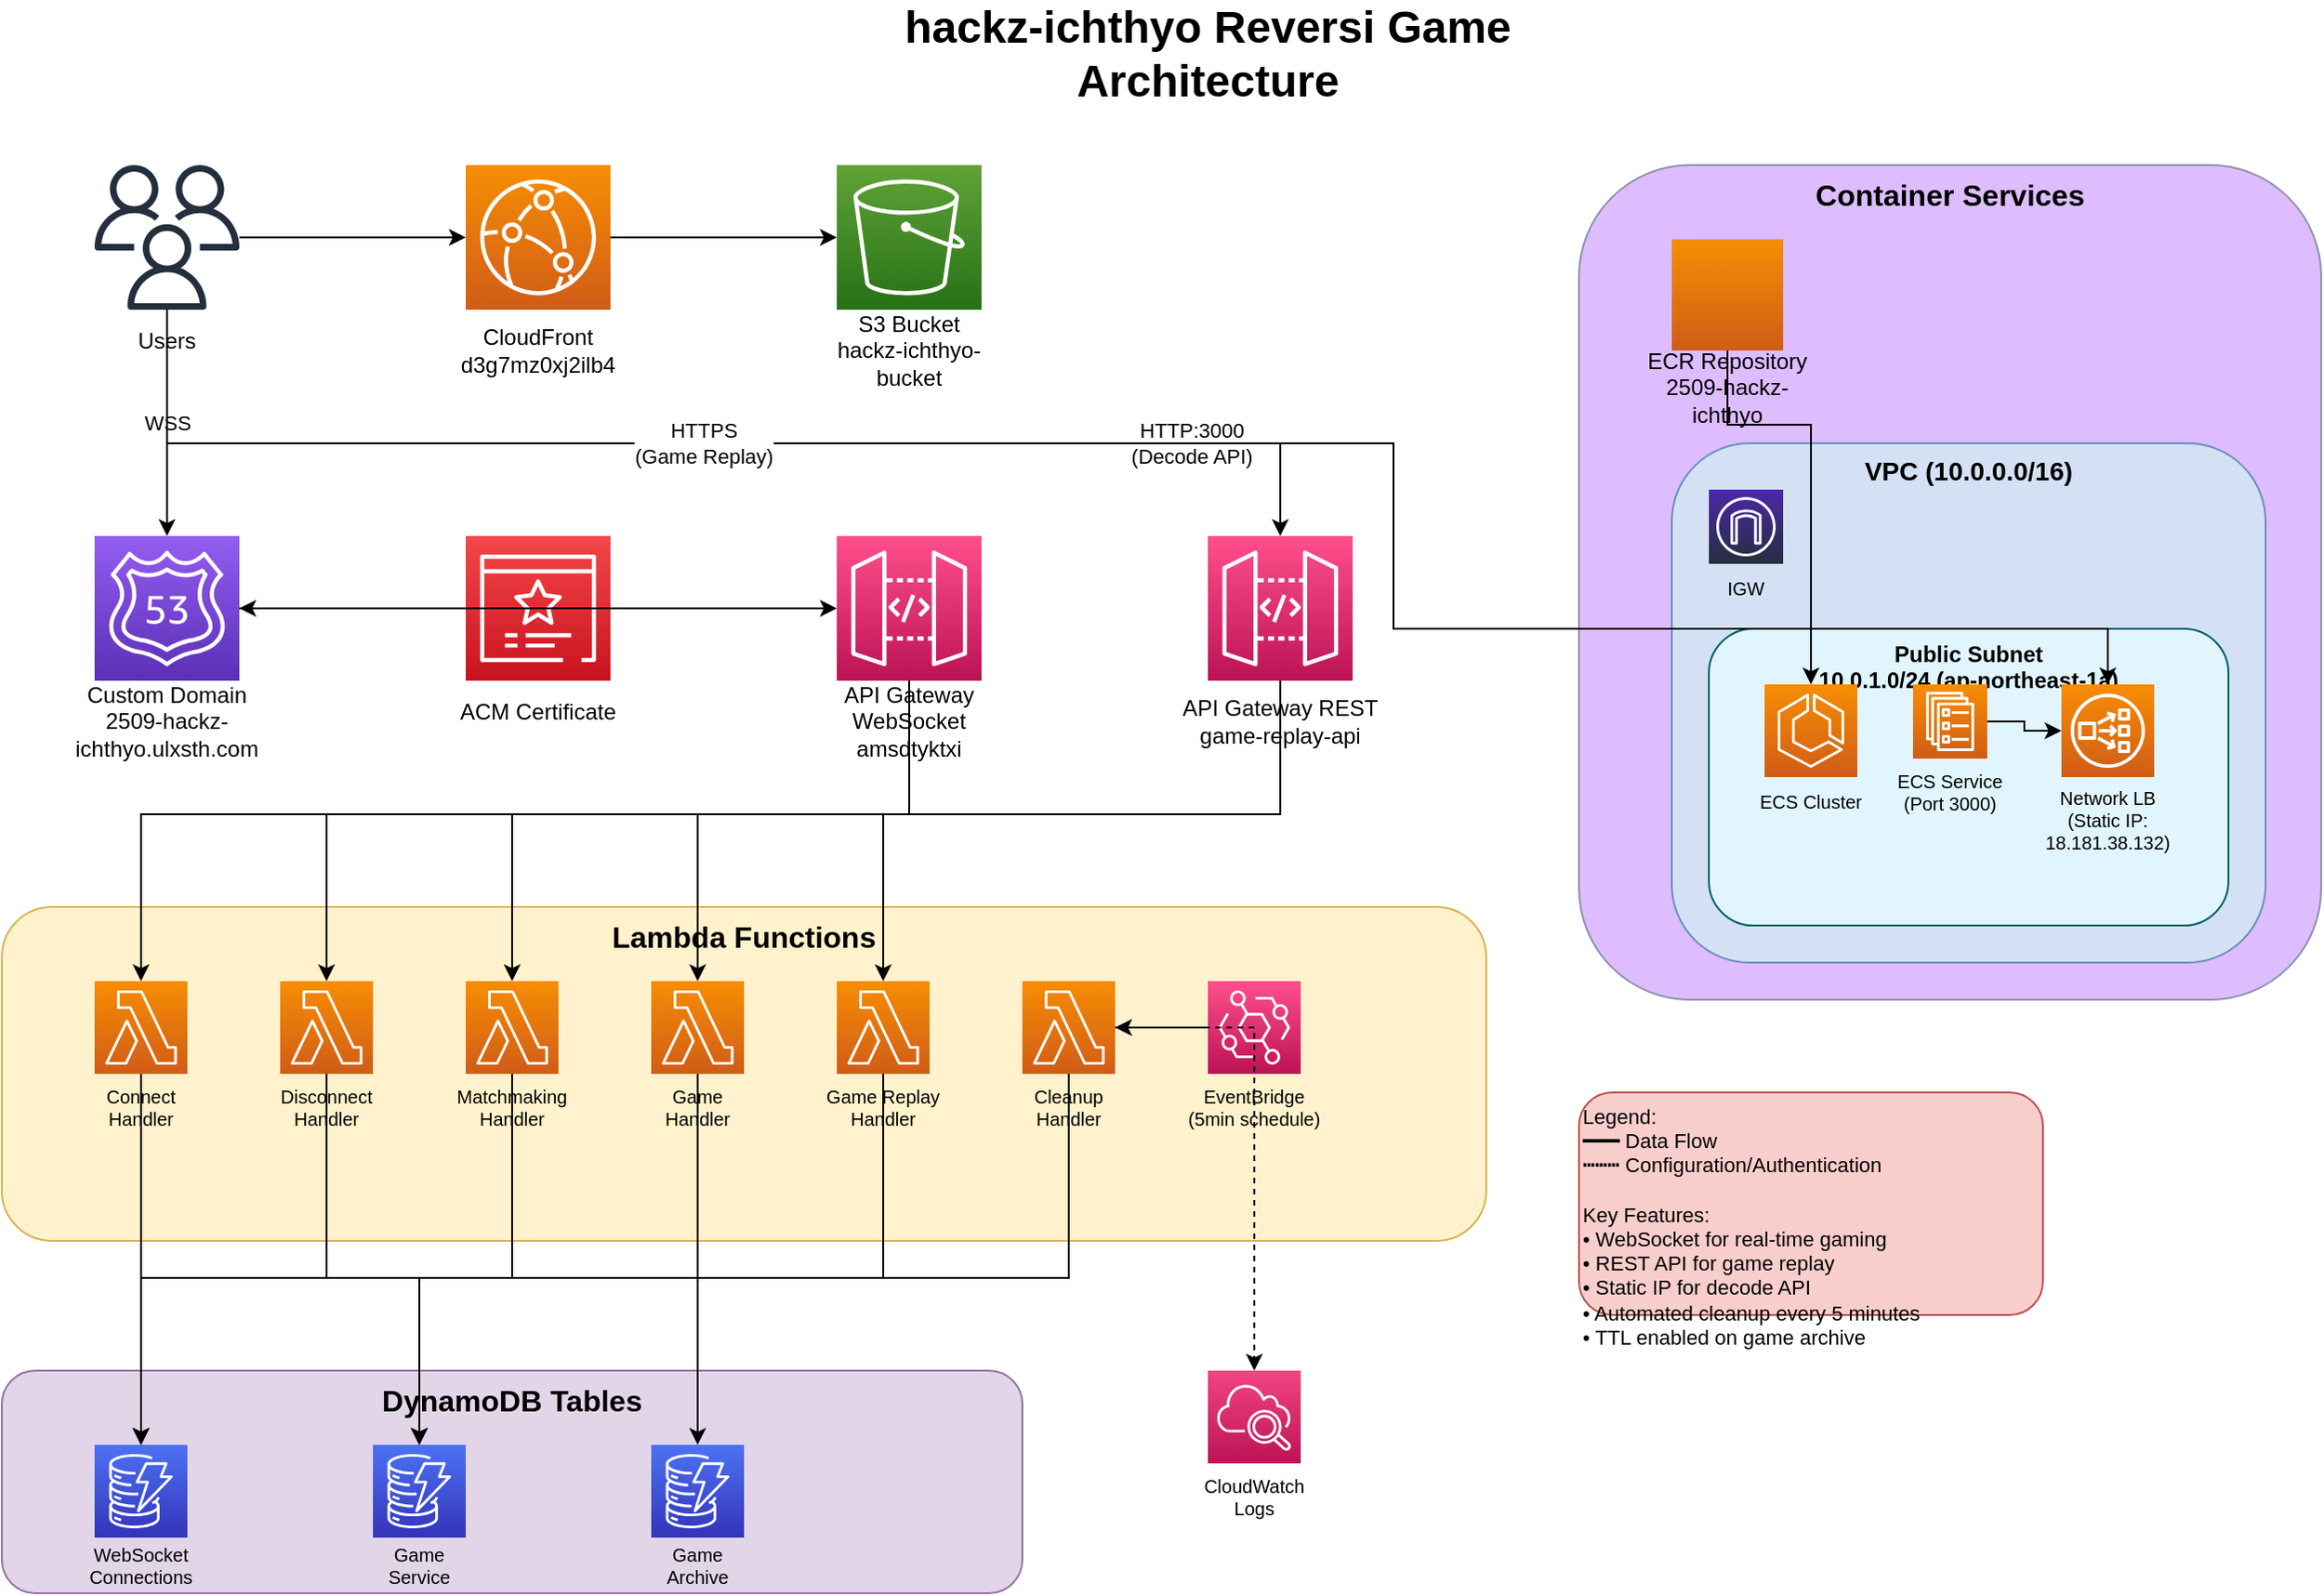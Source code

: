 <?xml version="1.0" encoding="UTF-8"?>
<mxfile version="24.7.17" type="device">
  <diagram name="hackz-ichthyo AWS Architecture" id="aws-architecture">
    <mxGraphModel dx="2074" dy="1114" grid="1" gridSize="10" guides="1" tooltips="1" connect="1" arrows="1" fold="1" page="1" pageScale="1" pageWidth="1654" pageHeight="2336" math="0" shadow="0">
      <root>
        <mxCell id="0"/>
        <mxCell id="1" parent="0"/>
        
        <!-- Title -->
        <mxCell id="title" value="hackz-ichthyo Reversi Game Architecture" style="text;html=1;strokeColor=none;fillColor=none;align=center;verticalAlign=middle;whiteSpace=wrap;rounded=0;fontSize=24;fontStyle=1;" vertex="1" parent="1">
          <mxGeometry x="500" y="20" width="400" height="40" as="geometry"/>
        </mxCell>

        <!-- Internet/User -->
        <mxCell id="internet" value="" style="sketch=0;outlineConnect=0;fontColor=#232F3E;gradientColor=none;fillColor=#232F3D;strokeColor=none;dashed=0;verticalLabelPosition=bottom;verticalAlign=top;align=center;html=1;fontSize=12;fontStyle=0;aspect=fixed;pointerEvents=1;shape=mxgraph.aws4.users;" vertex="1" parent="1">
          <mxGeometry x="100" y="100" width="78" height="78" as="geometry"/>
        </mxCell>
        
        <mxCell id="internet_label" value="Users" style="text;html=1;align=center;verticalAlign=middle;whiteSpace=wrap;rounded=0;" vertex="1" parent="1">
          <mxGeometry x="104" y="185" width="70" height="20" as="geometry"/>
        </mxCell>

        <!-- CloudFront Distribution -->
        <mxCell id="cloudfront" value="" style="sketch=0;points=[[0,0,0],[0.25,0,0],[0.5,0,0],[0.75,0,0],[1,0,0],[0,1,0],[0.25,1,0],[0.5,1,0],[0.75,1,0],[1,1,0],[0,0.25,0],[0,0.5,0],[0,0.75,0],[1,0.25,0],[1,0.5,0],[1,0.75,0]];outlineConnect=0;fontColor=#232F3E;gradientColor=#F78E04;gradientDirection=north;fillColor=#D05C17;strokeColor=#ffffff;dashed=0;verticalLabelPosition=bottom;verticalAlign=top;align=center;html=1;fontSize=12;fontStyle=0;aspect=fixed;shape=mxgraph.aws4.resourceIcon;resIcon=mxgraph.aws4.cloudfront;" vertex="1" parent="1">
          <mxGeometry x="300" y="100" width="78" height="78" as="geometry"/>
        </mxCell>
        
        <mxCell id="cloudfront_label" value="CloudFront&#xa;d3g7mz0xj2ilb4" style="text;html=1;align=center;verticalAlign=middle;whiteSpace=wrap;rounded=0;" vertex="1" parent="1">
          <mxGeometry x="299" y="185" width="80" height="30" as="geometry"/>
        </mxCell>

        <!-- S3 Bucket -->
        <mxCell id="s3" value="" style="sketch=0;points=[[0,0,0],[0.25,0,0],[0.5,0,0],[0.75,0,0],[1,0,0],[0,1,0],[0.25,1,0],[0.5,1,0],[0.75,1,0],[1,1,0],[0,0.25,0],[0,0.5,0],[0,0.75,0],[1,0.25,0],[1,0.5,0],[1,0.75,0]];outlineConnect=0;fontColor=#232F3E;gradientColor=#60A337;gradientDirection=north;fillColor=#277116;strokeColor=#ffffff;dashed=0;verticalLabelPosition=bottom;verticalAlign=top;align=center;html=1;fontSize=12;fontStyle=0;aspect=fixed;shape=mxgraph.aws4.resourceIcon;resIcon=mxgraph.aws4.s3;" vertex="1" parent="1">
          <mxGeometry x="500" y="100" width="78" height="78" as="geometry"/>
        </mxCell>
        
        <mxCell id="s3_label" value="S3 Bucket&#xa;hackz-ichthyo-bucket" style="text;html=1;align=center;verticalAlign=middle;whiteSpace=wrap;rounded=0;" vertex="1" parent="1">
          <mxGeometry x="499" y="185" width="80" height="30" as="geometry"/>
        </mxCell>

        <!-- Custom Domain -->
        <mxCell id="custom_domain" value="" style="sketch=0;points=[[0,0,0],[0.25,0,0],[0.5,0,0],[0.75,0,0],[1,0,0],[0,1,0],[0.25,1,0],[0.5,1,0],[0.75,1,0],[1,1,0],[0,0.25,0],[0,0.5,0],[0,0.75,0],[1,0.25,0],[1,0.5,0],[1,0.75,0]];outlineConnect=0;fontColor=#232F3E;gradientColor=#945DF2;gradientDirection=north;fillColor=#5A30B5;strokeColor=#ffffff;dashed=0;verticalLabelPosition=bottom;verticalAlign=top;align=center;html=1;fontSize=12;fontStyle=0;aspect=fixed;shape=mxgraph.aws4.resourceIcon;resIcon=mxgraph.aws4.route_53;" vertex="1" parent="1">
          <mxGeometry x="100" y="300" width="78" height="78" as="geometry"/>
        </mxCell>
        
        <mxCell id="custom_domain_label" value="Custom Domain&#xa;2509-hackz-ichthyo.ulxsth.com" style="text;html=1;align=center;verticalAlign=middle;whiteSpace=wrap;rounded=0;" vertex="1" parent="1">
          <mxGeometry x="64" y="385" width="150" height="30" as="geometry"/>
        </mxCell>

        <!-- ACM Certificate -->
        <mxCell id="acm" value="" style="sketch=0;points=[[0,0,0],[0.25,0,0],[0.5,0,0],[0.75,0,0],[1,0,0],[0,1,0],[0.25,1,0],[0.5,1,0],[0.75,1,0],[1,1,0],[0,0.25,0],[0,0.5,0],[0,0.75,0],[1,0.25,0],[1,0.5,0],[1,0.75,0]];outlineConnect=0;fontColor=#232F3E;gradientColor=#F54749;gradientDirection=north;fillColor=#C7131F;strokeColor=#ffffff;dashed=0;verticalLabelPosition=bottom;verticalAlign=top;align=center;html=1;fontSize=12;fontStyle=0;aspect=fixed;shape=mxgraph.aws4.resourceIcon;resIcon=mxgraph.aws4.certificate_manager_3;" vertex="1" parent="1">
          <mxGeometry x="300" y="300" width="78" height="78" as="geometry"/>
        </mxCell>
        
        <mxCell id="acm_label" value="ACM Certificate" style="text;html=1;align=center;verticalAlign=middle;whiteSpace=wrap;rounded=0;" vertex="1" parent="1">
          <mxGeometry x="289" y="385" width="100" height="20" as="geometry"/>
        </mxCell>

        <!-- API Gateway WebSocket -->
        <mxCell id="apigateway_ws" value="" style="sketch=0;points=[[0,0,0],[0.25,0,0],[0.5,0,0],[0.75,0,0],[1,0,0],[0,1,0],[0.25,1,0],[0.5,1,0],[0.75,1,0],[1,1,0],[0,0.25,0],[0,0.5,0],[0,0.75,0],[1,0.25,0],[1,0.5,0],[1,0.75,0]];outlineConnect=0;fontColor=#232F3E;gradientColor=#FF4F8B;gradientDirection=north;fillColor=#BC1356;strokeColor=#ffffff;dashed=0;verticalLabelPosition=bottom;verticalAlign=top;align=center;html=1;fontSize=12;fontStyle=0;aspect=fixed;shape=mxgraph.aws4.resourceIcon;resIcon=mxgraph.aws4.api_gateway;" vertex="1" parent="1">
          <mxGeometry x="500" y="300" width="78" height="78" as="geometry"/>
        </mxCell>
        
        <mxCell id="apigateway_ws_label" value="API Gateway WebSocket&#xa;amsdtyktxi" style="text;html=1;align=center;verticalAlign=middle;whiteSpace=wrap;rounded=0;" vertex="1" parent="1">
          <mxGeometry x="479" y="385" width="120" height="30" as="geometry"/>
        </mxCell>

        <!-- API Gateway REST -->
        <mxCell id="apigateway_rest" value="" style="sketch=0;points=[[0,0,0],[0.25,0,0],[0.5,0,0],[0.75,0,0],[1,0,0],[0,1,0],[0.25,1,0],[0.5,1,0],[0.75,1,0],[1,1,0],[0,0.25,0],[0,0.5,0],[0,0.75,0],[1,0.25,0],[1,0.5,0],[1,0.75,0]];outlineConnect=0;fontColor=#232F3E;gradientColor=#FF4F8B;gradientDirection=north;fillColor=#BC1356;strokeColor=#ffffff;dashed=0;verticalLabelPosition=bottom;verticalAlign=top;align=center;html=1;fontSize=12;fontStyle=0;aspect=fixed;shape=mxgraph.aws4.resourceIcon;resIcon=mxgraph.aws4.api_gateway;" vertex="1" parent="1">
          <mxGeometry x="700" y="300" width="78" height="78" as="geometry"/>
        </mxCell>
        
        <mxCell id="apigateway_rest_label" value="API Gateway REST&#xa;game-replay-api" style="text;html=1;align=center;verticalAlign=middle;whiteSpace=wrap;rounded=0;" vertex="1" parent="1">
          <mxGeometry x="679" y="385" width="120" height="30" as="geometry"/>
        </mxCell>

        <!-- Lambda Functions Container -->
        <mxCell id="lambda_container" value="Lambda Functions" style="rounded=1;whiteSpace=wrap;html=1;fillColor=#FFF2CC;strokeColor=#d6b656;fontSize=16;fontStyle=1;verticalAlign=top;" vertex="1" parent="1">
          <mxGeometry x="50" y="500" width="800" height="180" as="geometry"/>
        </mxCell>

        <!-- Lambda Connect -->
        <mxCell id="lambda_connect" value="" style="sketch=0;points=[[0,0,0],[0.25,0,0],[0.5,0,0],[0.75,0,0],[1,0,0],[0,1,0],[0.25,1,0],[0.5,1,0],[0.75,1,0],[1,1,0],[0,0.25,0],[0,0.5,0],[0,0.75,0],[1,0.25,0],[1,0.5,0],[1,0.75,0]];outlineConnect=0;fontColor=#232F3E;gradientColor=#F78E04;gradientDirection=north;fillColor=#D05C17;strokeColor=#ffffff;dashed=0;verticalLabelPosition=bottom;verticalAlign=top;align=center;html=1;fontSize=12;fontStyle=0;aspect=fixed;shape=mxgraph.aws4.resourceIcon;resIcon=mxgraph.aws4.lambda;" vertex="1" parent="1">
          <mxGeometry x="100" y="540" width="50" height="50" as="geometry"/>
        </mxCell>
        
        <mxCell id="lambda_connect_label" value="Connect&#xa;Handler" style="text;html=1;align=center;verticalAlign=middle;whiteSpace=wrap;rounded=0;fontSize=10;" vertex="1" parent="1">
          <mxGeometry x="85" y="595" width="80" height="25" as="geometry"/>
        </mxCell>

        <!-- Lambda Disconnect -->
        <mxCell id="lambda_disconnect" value="" style="sketch=0;points=[[0,0,0],[0.25,0,0],[0.5,0,0],[0.75,0,0],[1,0,0],[0,1,0],[0.25,1,0],[0.5,1,0],[0.75,1,0],[1,1,0],[0,0.25,0],[0,0.5,0],[0,0.75,0],[1,0.25,0],[1,0.5,0],[1,0.75,0]];outlineConnect=0;fontColor=#232F3E;gradientColor=#F78E04;gradientDirection=north;fillColor=#D05C17;strokeColor=#ffffff;dashed=0;verticalLabelPosition=bottom;verticalAlign=top;align=center;html=1;fontSize=12;fontStyle=0;aspect=fixed;shape=mxgraph.aws4.resourceIcon;resIcon=mxgraph.aws4.lambda;" vertex="1" parent="1">
          <mxGeometry x="200" y="540" width="50" height="50" as="geometry"/>
        </mxCell>
        
        <mxCell id="lambda_disconnect_label" value="Disconnect&#xa;Handler" style="text;html=1;align=center;verticalAlign=middle;whiteSpace=wrap;rounded=0;fontSize=10;" vertex="1" parent="1">
          <mxGeometry x="185" y="595" width="80" height="25" as="geometry"/>
        </mxCell>

        <!-- Lambda Matchmaking -->
        <mxCell id="lambda_matchmaking" value="" style="sketch=0;points=[[0,0,0],[0.25,0,0],[0.5,0,0],[0.75,0,0],[1,0,0],[0,1,0],[0.25,1,0],[0.5,1,0],[0.75,1,0],[1,1,0],[0,0.25,0],[0,0.5,0],[0,0.75,0],[1,0.25,0],[1,0.5,0],[1,0.75,0]];outlineConnect=0;fontColor=#232F3E;gradientColor=#F78E04;gradientDirection=north;fillColor=#D05C17;strokeColor=#ffffff;dashed=0;verticalLabelPosition=bottom;verticalAlign=top;align=center;html=1;fontSize=12;fontStyle=0;aspect=fixed;shape=mxgraph.aws4.resourceIcon;resIcon=mxgraph.aws4.lambda;" vertex="1" parent="1">
          <mxGeometry x="300" y="540" width="50" height="50" as="geometry"/>
        </mxCell>
        
        <mxCell id="lambda_matchmaking_label" value="Matchmaking&#xa;Handler" style="text;html=1;align=center;verticalAlign=middle;whiteSpace=wrap;rounded=0;fontSize=10;" vertex="1" parent="1">
          <mxGeometry x="285" y="595" width="80" height="25" as="geometry"/>
        </mxCell>

        <!-- Lambda Game -->
        <mxCell id="lambda_game" value="" style="sketch=0;points=[[0,0,0],[0.25,0,0],[0.5,0,0],[0.75,0,0],[1,0,0],[0,1,0],[0.25,1,0],[0.5,1,0],[0.75,1,0],[1,1,0],[0,0.25,0],[0,0.5,0],[0,0.75,0],[1,0.25,0],[1,0.5,0],[1,0.75,0]];outlineConnect=0;fontColor=#232F3E;gradientColor=#F78E04;gradientDirection=north;fillColor=#D05C17;strokeColor=#ffffff;dashed=0;verticalLabelPosition=bottom;verticalAlign=top;align=center;html=1;fontSize=12;fontStyle=0;aspect=fixed;shape=mxgraph.aws4.resourceIcon;resIcon=mxgraph.aws4.lambda;" vertex="1" parent="1">
          <mxGeometry x="400" y="540" width="50" height="50" as="geometry"/>
        </mxCell>
        
        <mxCell id="lambda_game_label" value="Game&#xa;Handler" style="text;html=1;align=center;verticalAlign=middle;whiteSpace=wrap;rounded=0;fontSize=10;" vertex="1" parent="1">
          <mxGeometry x="385" y="595" width="80" height="25" as="geometry"/>
        </mxCell>

        <!-- Lambda Replay -->
        <mxCell id="lambda_replay" value="" style="sketch=0;points=[[0,0,0],[0.25,0,0],[0.5,0,0],[0.75,0,0],[1,0,0],[0,1,0],[0.25,1,0],[0.5,1,0],[0.75,1,0],[1,1,0],[0,0.25,0],[0,0.5,0],[0,0.75,0],[1,0.25,0],[1,0.5,0],[1,0.75,0]];outlineConnect=0;fontColor=#232F3E;gradientColor=#F78E04;gradientDirection=north;fillColor=#D05C17;strokeColor=#ffffff;dashed=0;verticalLabelPosition=bottom;verticalAlign=top;align=center;html=1;fontSize=12;fontStyle=0;aspect=fixed;shape=mxgraph.aws4.resourceIcon;resIcon=mxgraph.aws4.lambda;" vertex="1" parent="1">
          <mxGeometry x="500" y="540" width="50" height="50" as="geometry"/>
        </mxCell>
        
        <mxCell id="lambda_replay_label" value="Game Replay&#xa;Handler" style="text;html=1;align=center;verticalAlign=middle;whiteSpace=wrap;rounded=0;fontSize=10;" vertex="1" parent="1">
          <mxGeometry x="485" y="595" width="80" height="25" as="geometry"/>
        </mxCell>

        <!-- Lambda Cleanup -->
        <mxCell id="lambda_cleanup" value="" style="sketch=0;points=[[0,0,0],[0.25,0,0],[0.5,0,0],[0.75,0,0],[1,0,0],[0,1,0],[0.25,1,0],[0.5,1,0],[0.75,1,0],[1,1,0],[0,0.25,0],[0,0.5,0],[0,0.75,0],[1,0.25,0],[1,0.5,0],[1,0.75,0]];outlineConnect=0;fontColor=#232F3E;gradientColor=#F78E04;gradientDirection=north;fillColor=#D05C17;strokeColor=#ffffff;dashed=0;verticalLabelPosition=bottom;verticalAlign=top;align=center;html=1;fontSize=12;fontStyle=0;aspect=fixed;shape=mxgraph.aws4.resourceIcon;resIcon=mxgraph.aws4.lambda;" vertex="1" parent="1">
          <mxGeometry x="600" y="540" width="50" height="50" as="geometry"/>
        </mxCell>
        
        <mxCell id="lambda_cleanup_label" value="Cleanup&#xa;Handler" style="text;html=1;align=center;verticalAlign=middle;whiteSpace=wrap;rounded=0;fontSize=10;" vertex="1" parent="1">
          <mxGeometry x="585" y="595" width="80" height="25" as="geometry"/>
        </mxCell>

        <!-- EventBridge -->
        <mxCell id="eventbridge" value="" style="sketch=0;points=[[0,0,0],[0.25,0,0],[0.5,0,0],[0.75,0,0],[1,0,0],[0,1,0],[0.25,1,0],[0.5,1,0],[0.75,1,0],[1,1,0],[0,0.25,0],[0,0.5,0],[0,0.75,0],[1,0.25,0],[1,0.5,0],[1,0.75,0]];outlineConnect=0;fontColor=#232F3E;gradientColor=#FF4F8B;gradientDirection=north;fillColor=#BC1356;strokeColor=#ffffff;dashed=0;verticalLabelPosition=bottom;verticalAlign=top;align=center;html=1;fontSize=12;fontStyle=0;aspect=fixed;shape=mxgraph.aws4.resourceIcon;resIcon=mxgraph.aws4.eventbridge;" vertex="1" parent="1">
          <mxGeometry x="700" y="540" width="50" height="50" as="geometry"/>
        </mxCell>
        
        <mxCell id="eventbridge_label" value="EventBridge&#xa;(5min schedule)" style="text;html=1;align=center;verticalAlign=middle;whiteSpace=wrap;rounded=0;fontSize=10;" vertex="1" parent="1">
          <mxGeometry x="680" y="595" width="90" height="25" as="geometry"/>
        </mxCell>

        <!-- DynamoDB Container -->
        <mxCell id="dynamodb_container" value="DynamoDB Tables" style="rounded=1;whiteSpace=wrap;html=1;fillColor=#E1D5E7;strokeColor=#9673a6;fontSize=16;fontStyle=1;verticalAlign=top;" vertex="1" parent="1">
          <mxGeometry x="50" y="750" width="550" height="120" as="geometry"/>
        </mxCell>

        <!-- DynamoDB WebSocket Connections -->
        <mxCell id="dynamodb_websocket" value="" style="sketch=0;points=[[0,0,0],[0.25,0,0],[0.5,0,0],[0.75,0,0],[1,0,0],[0,1,0],[0.25,1,0],[0.5,1,0],[0.75,1,0],[1,1,0],[0,0.25,0],[0,0.5,0],[0,0.75,0],[1,0.25,0],[1,0.5,0],[1,0.75,0]];outlineConnect=0;fontColor=#232F3E;gradientColor=#4D72F3;gradientDirection=north;fillColor=#3334B9;strokeColor=#ffffff;dashed=0;verticalLabelPosition=bottom;verticalAlign=top;align=center;html=1;fontSize=12;fontStyle=0;aspect=fixed;shape=mxgraph.aws4.resourceIcon;resIcon=mxgraph.aws4.dynamodb;" vertex="1" parent="1">
          <mxGeometry x="100" y="790" width="50" height="50" as="geometry"/>
        </mxCell>
        
        <mxCell id="dynamodb_websocket_label" value="WebSocket&#xa;Connections" style="text;html=1;align=center;verticalAlign=middle;whiteSpace=wrap;rounded=0;fontSize=10;" vertex="1" parent="1">
          <mxGeometry x="85" y="845" width="80" height="20" as="geometry"/>
        </mxCell>

        <!-- DynamoDB Game Service -->
        <mxCell id="dynamodb_game" value="" style="sketch=0;points=[[0,0,0],[0.25,0,0],[0.5,0,0],[0.75,0,0],[1,0,0],[0,1,0],[0.25,1,0],[0.5,1,0],[0.75,1,0],[1,1,0],[0,0.25,0],[0,0.5,0],[0,0.75,0],[1,0.25,0],[1,0.5,0],[1,0.75,0]];outlineConnect=0;fontColor=#232F3E;gradientColor=#4D72F3;gradientDirection=north;fillColor=#3334B9;strokeColor=#ffffff;dashed=0;verticalLabelPosition=bottom;verticalAlign=top;align=center;html=1;fontSize=12;fontStyle=0;aspect=fixed;shape=mxgraph.aws4.resourceIcon;resIcon=mxgraph.aws4.dynamodb;" vertex="1" parent="1">
          <mxGeometry x="250" y="790" width="50" height="50" as="geometry"/>
        </mxCell>
        
        <mxCell id="dynamodb_game_label" value="Game&#xa;Service" style="text;html=1;align=center;verticalAlign=middle;whiteSpace=wrap;rounded=0;fontSize=10;" vertex="1" parent="1">
          <mxGeometry x="235" y="845" width="80" height="20" as="geometry"/>
        </mxCell>

        <!-- DynamoDB Game Archive -->
        <mxCell id="dynamodb_archive" value="" style="sketch=0;points=[[0,0,0],[0.25,0,0],[0.5,0,0],[0.75,0,0],[1,0,0],[0,1,0],[0.25,1,0],[0.5,1,0],[0.75,1,0],[1,1,0],[0,0.25,0],[0,0.5,0],[0,0.75,0],[1,0.25,0],[1,0.5,0],[1,0.75,0]];outlineConnect=0;fontColor=#232F3E;gradientColor=#4D72F3;gradientDirection=north;fillColor=#3334B9;strokeColor=#ffffff;dashed=0;verticalLabelPosition=bottom;verticalAlign=top;align=center;html=1;fontSize=12;fontStyle=0;aspect=fixed;shape=mxgraph.aws4.resourceIcon;resIcon=mxgraph.aws4.dynamodb;" vertex="1" parent="1">
          <mxGeometry x="400" y="790" width="50" height="50" as="geometry"/>
        </mxCell>
        
        <mxCell id="dynamodb_archive_label" value="Game&#xa;Archive" style="text;html=1;align=center;verticalAlign=middle;whiteSpace=wrap;rounded=0;fontSize=10;" vertex="1" parent="1">
          <mxGeometry x="385" y="845" width="80" height="20" as="geometry"/>
        </mxCell>

        <!-- ECS/ECR Container -->
        <mxCell id="ecs_container" value="Container Services" style="rounded=1;whiteSpace=wrap;html=1;fillColor=#DDBDFF;strokeColor=#8C92AC;fontSize=16;fontStyle=1;verticalAlign=top;" vertex="1" parent="1">
          <mxGeometry x="900" y="100" width="400" height="450" as="geometry"/>
        </mxCell>

        <!-- ECR Repository -->
        <mxCell id="ecr" value="" style="sketch=0;points=[[0,0,0],[0.25,0,0],[0.5,0,0],[0.75,0,0],[1,0,0],[0,1,0],[0.25,1,0],[0.5,1,0],[0.75,1,0],[1,1,0],[0,0.25,0],[0,0.5,0],[0,0.75,0],[1,0.25,0],[1,0.5,0],[1,0.75,0]];outlineConnect=0;fontColor=#232F3E;gradientColor=#F78E04;gradientDirection=north;fillColor=#D05C17;strokeColor=#ffffff;dashed=0;verticalLabelPosition=bottom;verticalAlign=top;align=center;html=1;fontSize=12;fontStyle=0;aspect=fixed;shape=mxgraph.aws4.resourceIcon;resIcon=mxgraph.aws4.elastic_container_registry;" vertex="1" parent="1">
          <mxGeometry x="950" y="140" width="60" height="60" as="geometry"/>
        </mxCell>
        
        <mxCell id="ecr_label" value="ECR Repository&#xa;2509-hackz-ichthyo" style="text;html=1;align=center;verticalAlign=middle;whiteSpace=wrap;rounded=0;" vertex="1" parent="1">
          <mxGeometry x="930" y="205" width="100" height="30" as="geometry"/>
        </mxCell>

        <!-- VPC -->
        <mxCell id="vpc" value="VPC (10.0.0.0/16)" style="rounded=1;whiteSpace=wrap;html=1;fillColor=#D4E1F5;strokeColor=#6C8EBF;fontSize=14;fontStyle=1;verticalAlign=top;" vertex="1" parent="1">
          <mxGeometry x="950" y="250" width="320" height="280" as="geometry"/>
        </mxCell>

        <!-- Internet Gateway -->
        <mxCell id="igw" value="" style="sketch=0;points=[[0,0,0],[0.25,0,0],[0.5,0,0],[0.75,0,0],[1,0,0],[0,1,0],[0.25,1,0],[0.5,1,0],[0.75,1,0],[1,1,0],[0,0.25,0],[0,0.5,0],[0,0.75,0],[1,0.25,0],[1,0.5,0],[1,0.75,0]];outlineConnect=0;fontColor=#232F3E;gradientColor=#4D27AA;gradientDirection=north;fillColor=#232F3D;strokeColor=#ffffff;dashed=0;verticalLabelPosition=bottom;verticalAlign=top;align=center;html=1;fontSize=12;fontStyle=0;aspect=fixed;shape=mxgraph.aws4.resourceIcon;resIcon=mxgraph.aws4.internet_gateway;" vertex="1" parent="1">
          <mxGeometry x="970" y="275" width="40" height="40" as="geometry"/>
        </mxCell>
        
        <mxCell id="igw_label" value="IGW" style="text;html=1;align=center;verticalAlign=middle;whiteSpace=wrap;rounded=0;fontSize=10;" vertex="1" parent="1">
          <mxGeometry x="960" y="320" width="60" height="15" as="geometry"/>
        </mxCell>

        <!-- Subnet -->
        <mxCell id="subnet" value="Public Subnet&#xa;10.0.1.0/24 (ap-northeast-1a)" style="rounded=1;whiteSpace=wrap;html=1;fillColor=#E1F5FE;strokeColor=#006064;fontSize=12;fontStyle=1;verticalAlign=top;" vertex="1" parent="1">
          <mxGeometry x="970" y="350" width="280" height="160" as="geometry"/>
        </mxCell>

        <!-- ECS Cluster -->
        <mxCell id="ecs_cluster" value="" style="sketch=0;points=[[0,0,0],[0.25,0,0],[0.5,0,0],[0.75,0,0],[1,0,0],[0,1,0],[0.25,1,0],[0.5,1,0],[0.75,1,0],[1,1,0],[0,0.25,0],[0,0.5,0],[0,0.75,0],[1,0.25,0],[1,0.5,0],[1,0.75,0]];outlineConnect=0;fontColor=#232F3E;gradientColor=#F78E04;gradientDirection=north;fillColor=#D05C17;strokeColor=#ffffff;dashed=0;verticalLabelPosition=bottom;verticalAlign=top;align=center;html=1;fontSize=12;fontStyle=0;aspect=fixed;shape=mxgraph.aws4.resourceIcon;resIcon=mxgraph.aws4.ecs;" vertex="1" parent="1">
          <mxGeometry x="1000" y="380" width="50" height="50" as="geometry"/>
        </mxCell>
        
        <mxCell id="ecs_cluster_label" value="ECS Cluster" style="text;html=1;align=center;verticalAlign=middle;whiteSpace=wrap;rounded=0;fontSize=10;" vertex="1" parent="1">
          <mxGeometry x="985" y="435" width="80" height="15" as="geometry"/>
        </mxCell>

        <!-- ECS Service/Task -->
        <mxCell id="ecs_service" value="" style="sketch=0;points=[[0,0,0],[0.25,0,0],[0.5,0,0],[0.75,0,0],[1,0,0],[0,1,0],[0.25,1,0],[0.5,1,0],[0.75,1,0],[1,1,0],[0,0.25,0],[0,0.5,0],[0,0.75,0],[1,0.25,0],[1,0.5,0],[1,0.75,0]];outlineConnect=0;fontColor=#232F3E;gradientColor=#F78E04;gradientDirection=north;fillColor=#D05C17;strokeColor=#ffffff;dashed=0;verticalLabelPosition=bottom;verticalAlign=top;align=center;html=1;fontSize=12;fontStyle=0;aspect=fixed;shape=mxgraph.aws4.resourceIcon;resIcon=mxgraph.aws4.ecs_service;" vertex="1" parent="1">
          <mxGeometry x="1080" y="380" width="40" height="40" as="geometry"/>
        </mxCell>
        
        <mxCell id="ecs_service_label" value="ECS Service&#xa;(Port 3000)" style="text;html=1;align=center;verticalAlign=middle;whiteSpace=wrap;rounded=0;fontSize=10;" vertex="1" parent="1">
          <mxGeometry x="1065" y="425" width="70" height="25" as="geometry"/>
        </mxCell>

        <!-- Network Load Balancer -->
        <mxCell id="nlb" value="" style="sketch=0;points=[[0,0,0],[0.25,0,0],[0.5,0,0],[0.75,0,0],[1,0,0],[0,1,0],[0.25,1,0],[0.5,1,0],[0.75,1,0],[1,1,0],[0,0.25,0],[0,0.5,0],[0,0.75,0],[1,0.25,0],[1,0.5,0],[1,0.75,0]];outlineConnect=0;fontColor=#232F3E;gradientColor=#F78E04;gradientDirection=north;fillColor=#D05C17;strokeColor=#ffffff;dashed=0;verticalLabelPosition=bottom;verticalAlign=top;align=center;html=1;fontSize=12;fontStyle=0;aspect=fixed;shape=mxgraph.aws4.resourceIcon;resIcon=mxgraph.aws4.network_load_balancer;" vertex="1" parent="1">
          <mxGeometry x="1160" y="380" width="50" height="50" as="geometry"/>
        </mxCell>
        
        <mxCell id="nlb_label" value="Network LB&#xa;(Static IP:&#xa;18.181.38.132)" style="text;html=1;align=center;verticalAlign=middle;whiteSpace=wrap;rounded=0;fontSize=10;" vertex="1" parent="1">
          <mxGeometry x="1135" y="435" width="100" height="35" as="geometry"/>
        </mxCell>

        <!-- CloudWatch Logs -->
        <mxCell id="cloudwatch" value="" style="sketch=0;points=[[0,0,0],[0.25,0,0],[0.5,0,0],[0.75,0,0],[1,0,0],[0,1,0],[0.25,1,0],[0.5,1,0],[0.75,1,0],[1,1,0],[0,0.25,0],[0,0.5,0],[0,0.75,0],[1,0.25,0],[1,0.5,0],[1,0.75,0]];outlineConnect=0;fontColor=#232F3E;gradientColor=#F34482;gradientDirection=north;fillColor=#BC1356;strokeColor=#ffffff;dashed=0;verticalLabelPosition=bottom;verticalAlign=top;align=center;html=1;fontSize=12;fontStyle=0;aspect=fixed;shape=mxgraph.aws4.resourceIcon;resIcon=mxgraph.aws4.cloudwatch_2;" vertex="1" parent="1">
          <mxGeometry x="700" y="750" width="50" height="50" as="geometry"/>
        </mxCell>
        
        <mxCell id="cloudwatch_label" value="CloudWatch&#xa;Logs" style="text;html=1;align=center;verticalAlign=middle;whiteSpace=wrap;rounded=0;fontSize=10;" vertex="1" parent="1">
          <mxGeometry x="685" y="805" width="80" height="25" as="geometry"/>
        </mxCell>

        <!-- Connections/Arrows -->
        
        <!-- User to CloudFront -->
        <mxCell id="connection1" value="" style="edgeStyle=orthogonalEdgeStyle;rounded=0;orthogonalLoop=1;jettySize=auto;html=1;startArrow=none;startFill=0;endArrow=classic;endFill=1;" edge="1" parent="1" source="internet" target="cloudfront">
          <mxGeometry relative="1" as="geometry"/>
        </mxCell>
        
        <!-- CloudFront to S3 -->
        <mxCell id="connection2" value="" style="edgeStyle=orthogonalEdgeStyle;rounded=0;orthogonalLoop=1;jettySize=auto;html=1;startArrow=none;startFill=0;endArrow=classic;endFill=1;" edge="1" parent="1" source="cloudfront" target="s3">
          <mxGeometry relative="1" as="geometry"/>
        </mxCell>
        
        <!-- User to Custom Domain (WebSocket) -->
        <mxCell id="connection3" value="WSS" style="edgeStyle=orthogonalEdgeStyle;rounded=0;orthogonalLoop=1;jettySize=auto;html=1;startArrow=none;startFill=0;endArrow=classic;endFill=1;" edge="1" parent="1" source="internet" target="custom_domain">
          <mxGeometry relative="1" as="geometry">
            <Array as="points">
              <mxPoint x="139" y="250"/>
              <mxPoint x="139" y="339"/>
            </Array>
          </mxGeometry>
        </mxCell>
        
        <!-- Custom Domain to API Gateway WebSocket -->
        <mxCell id="connection4" value="" style="edgeStyle=orthogonalEdgeStyle;rounded=0;orthogonalLoop=1;jettySize=auto;html=1;startArrow=none;startFill=0;endArrow=classic;endFill=1;" edge="1" parent="1" source="custom_domain" target="apigateway_ws">
          <mxGeometry relative="1" as="geometry"/>
        </mxCell>
        
        <!-- ACM to Custom Domain -->
        <mxCell id="connection5" value="" style="edgeStyle=orthogonalEdgeStyle;rounded=0;orthogonalLoop=1;jettySize=auto;html=1;startArrow=none;startFill=0;endArrow=classic;endFill=1;dashed=1;" edge="1" parent="1" source="acm" target="custom_domain">
          <mxGeometry relative="1" as="geometry"/>
        </mxCell>
        
        <!-- API Gateway WebSocket to Lambdas -->
        <mxCell id="connection6" value="" style="edgeStyle=orthogonalEdgeStyle;rounded=0;orthogonalLoop=1;jettySize=auto;html=1;startArrow=none;startFill=0;endArrow=classic;endFill=1;" edge="1" parent="1" source="apigateway_ws" target="lambda_connect">
          <mxGeometry relative="1" as="geometry">
            <Array as="points">
              <mxPoint x="539" y="450"/>
              <mxPoint x="125" y="450"/>
            </Array>
          </mxGeometry>
        </mxCell>
        
        <mxCell id="connection7" value="" style="edgeStyle=orthogonalEdgeStyle;rounded=0;orthogonalLoop=1;jettySize=auto;html=1;startArrow=none;startFill=0;endArrow=classic;endFill=1;" edge="1" parent="1" source="apigateway_ws" target="lambda_disconnect">
          <mxGeometry relative="1" as="geometry">
            <Array as="points">
              <mxPoint x="539" y="450"/>
              <mxPoint x="225" y="450"/>
            </Array>
          </mxGeometry>
        </mxCell>
        
        <mxCell id="connection8" value="" style="edgeStyle=orthogonalEdgeStyle;rounded=0;orthogonalLoop=1;jettySize=auto;html=1;startArrow=none;startFill=0;endArrow=classic;endFill=1;" edge="1" parent="1" source="apigateway_ws" target="lambda_matchmaking">
          <mxGeometry relative="1" as="geometry">
            <Array as="points">
              <mxPoint x="539" y="450"/>
              <mxPoint x="325" y="450"/>
            </Array>
          </mxGeometry>
        </mxCell>
        
        <mxCell id="connection9" value="" style="edgeStyle=orthogonalEdgeStyle;rounded=0;orthogonalLoop=1;jettySize=auto;html=1;startArrow=none;startFill=0;endArrow=classic;endFill=1;" edge="1" parent="1" source="apigateway_ws" target="lambda_game">
          <mxGeometry relative="1" as="geometry">
            <Array as="points">
              <mxPoint x="539" y="450"/>
              <mxPoint x="425" y="450"/>
            </Array>
          </mxGeometry>
        </mxCell>
        
        <!-- API Gateway REST to Lambda Replay -->
        <mxCell id="connection10" value="" style="edgeStyle=orthogonalEdgeStyle;rounded=0;orthogonalLoop=1;jettySize=auto;html=1;startArrow=none;startFill=0;endArrow=classic;endFill=1;" edge="1" parent="1" source="apigateway_rest" target="lambda_replay">
          <mxGeometry relative="1" as="geometry">
            <Array as="points">
              <mxPoint x="739" y="450"/>
              <mxPoint x="525" y="450"/>
            </Array>
          </mxGeometry>
        </mxCell>
        
        <!-- EventBridge to Cleanup Lambda -->
        <mxCell id="connection11" value="" style="edgeStyle=orthogonalEdgeStyle;rounded=0;orthogonalLoop=1;jettySize=auto;html=1;startArrow=none;startFill=0;endArrow=classic;endFill=1;" edge="1" parent="1" source="eventbridge" target="lambda_cleanup">
          <mxGeometry relative="1" as="geometry"/>
        </mxCell>
        
        <!-- Lambdas to DynamoDB -->
        <mxCell id="connection12" value="" style="edgeStyle=orthogonalEdgeStyle;rounded=0;orthogonalLoop=1;jettySize=auto;html=1;startArrow=none;startFill=0;endArrow=classic;endFill=1;" edge="1" parent="1" source="lambda_connect" target="dynamodb_websocket">
          <mxGeometry relative="1" as="geometry"/>
        </mxCell>
        
        <mxCell id="connection13" value="" style="edgeStyle=orthogonalEdgeStyle;rounded=0;orthogonalLoop=1;jettySize=auto;html=1;startArrow=none;startFill=0;endArrow=classic;endFill=1;" edge="1" parent="1" source="lambda_disconnect" target="dynamodb_websocket">
          <mxGeometry relative="1" as="geometry">
            <Array as="points">
              <mxPoint x="225" y="700"/>
              <mxPoint x="125" y="700"/>
            </Array>
          </mxGeometry>
        </mxCell>
        
        <mxCell id="connection14" value="" style="edgeStyle=orthogonalEdgeStyle;rounded=0;orthogonalLoop=1;jettySize=auto;html=1;startArrow=none;startFill=0;endArrow=classic;endFill=1;" edge="1" parent="1" source="lambda_matchmaking" target="dynamodb_game">
          <mxGeometry relative="1" as="geometry">
            <Array as="points">
              <mxPoint x="325" y="700"/>
              <mxPoint x="275" y="700"/>
            </Array>
          </mxGeometry>
        </mxCell>
        
        <mxCell id="connection15" value="" style="edgeStyle=orthogonalEdgeStyle;rounded=0;orthogonalLoop=1;jettySize=auto;html=1;startArrow=none;startFill=0;endArrow=classic;endFill=1;" edge="1" parent="1" source="lambda_game" target="dynamodb_game">
          <mxGeometry relative="1" as="geometry">
            <Array as="points">
              <mxPoint x="425" y="700"/>
              <mxPoint x="275" y="700"/>
            </Array>
          </mxGeometry>
        </mxCell>
        
        <mxCell id="connection16" value="" style="edgeStyle=orthogonalEdgeStyle;rounded=0;orthogonalLoop=1;jettySize=auto;html=1;startArrow=none;startFill=0;endArrow=classic;endFill=1;" edge="1" parent="1" source="lambda_replay" target="dynamodb_archive">
          <mxGeometry relative="1" as="geometry">
            <Array as="points">
              <mxPoint x="525" y="700"/>
              <mxPoint x="425" y="700"/>
            </Array>
          </mxGeometry>
        </mxCell>
        
        <mxCell id="connection17" value="" style="edgeStyle=orthogonalEdgeStyle;rounded=0;orthogonalLoop=1;jettySize=auto;html=1;startArrow=none;startFill=0;endArrow=classic;endFill=1;" edge="1" parent="1" source="lambda_cleanup" target="dynamodb_websocket">
          <mxGeometry relative="1" as="geometry">
            <Array as="points">
              <mxPoint x="625" y="700"/>
              <mxPoint x="125" y="700"/>
            </Array>
          </mxGeometry>
        </mxCell>
        
        <mxCell id="connection18" value="" style="edgeStyle=orthogonalEdgeStyle;rounded=0;orthogonalLoop=1;jettySize=auto;html=1;startArrow=none;startFill=0;endArrow=classic;endFill=1;" edge="1" parent="1" source="lambda_cleanup" target="dynamodb_game">
          <mxGeometry relative="1" as="geometry">
            <Array as="points">
              <mxPoint x="625" y="700"/>
              <mxPoint x="275" y="700"/>
            </Array>
          </mxGeometry>
        </mxCell>

        <!-- ECR to ECS -->
        <mxCell id="connection19" value="" style="edgeStyle=orthogonalEdgeStyle;rounded=0;orthogonalLoop=1;jettySize=auto;html=1;startArrow=none;startFill=0;endArrow=classic;endFill=1;" edge="1" parent="1" source="ecr" target="ecs_cluster">
          <mxGeometry relative="1" as="geometry">
            <Array as="points">
              <mxPoint x="980" y="240"/>
              <mxPoint x="1025" y="240"/>
            </Array>
          </mxGeometry>
        </mxCell>

        <!-- ECS to NLB -->
        <mxCell id="connection20" value="" style="edgeStyle=orthogonalEdgeStyle;rounded=0;orthogonalLoop=1;jettySize=auto;html=1;startArrow=none;startFill=0;endArrow=classic;endFill=1;" edge="1" parent="1" source="ecs_service" target="nlb">
          <mxGeometry relative="1" as="geometry"/>
        </mxCell>

        <!-- User to NLB (Direct API access) -->
        <mxCell id="connection21" value="HTTP:3000&#xa;(Decode API)" style="edgeStyle=orthogonalEdgeStyle;rounded=0;orthogonalLoop=1;jettySize=auto;html=1;startArrow=none;startFill=0;endArrow=classic;endFill=1;" edge="1" parent="1" source="internet" target="nlb">
          <mxGeometry relative="1" as="geometry">
            <Array as="points">
              <mxPoint x="139" y="250"/>
              <mxPoint x="800" y="250"/>
              <mxPoint x="800" y="350"/>
              <mxPoint x="1185" y="350"/>
            </Array>
          </mxGeometry>
        </mxCell>

        <!-- User to REST API -->
        <mxCell id="connection22" value="HTTPS&#xa;(Game Replay)" style="edgeStyle=orthogonalEdgeStyle;rounded=0;orthogonalLoop=1;jettySize=auto;html=1;startArrow=none;startFill=0;endArrow=classic;endFill=1;" edge="1" parent="1" source="internet" target="apigateway_rest">
          <mxGeometry relative="1" as="geometry">
            <Array as="points">
              <mxPoint x="139" y="250"/>
              <mxPoint x="739" y="250"/>
            </Array>
          </mxGeometry>
        </mxCell>

        <!-- Lambdas to CloudWatch Logs -->
        <mxCell id="connection23" value="" style="edgeStyle=orthogonalEdgeStyle;rounded=0;orthogonalLoop=1;jettySize=auto;html=1;startArrow=none;startFill=0;endArrow=classic;endFill=1;dashed=1;" edge="1" parent="1" source="lambda_cleanup" target="cloudwatch">
          <mxGeometry relative="1" as="geometry"/>
        </mxCell>

        <!-- Legend -->
        <mxCell id="legend" value="Legend:&#xa;━━━ Data Flow&#xa;┅┅┅ Configuration/Authentication&#xa;&#xa;Key Features:&#xa;• WebSocket for real-time gaming&#xa;• REST API for game replay&#xa;• Static IP for decode API&#xa;• Automated cleanup every 5 minutes&#xa;• TTL enabled on game archive" style="rounded=1;whiteSpace=wrap;html=1;fillColor=#F8CECC;strokeColor=#b85450;fontSize=11;fontStyle=0;verticalAlign=top;align=left;" vertex="1" parent="1">
          <mxGeometry x="900" y="600" width="250" height="120" as="geometry"/>
        </mxCell>

      </root>
    </mxGraphModel>
  </diagram>
</mxfile>
